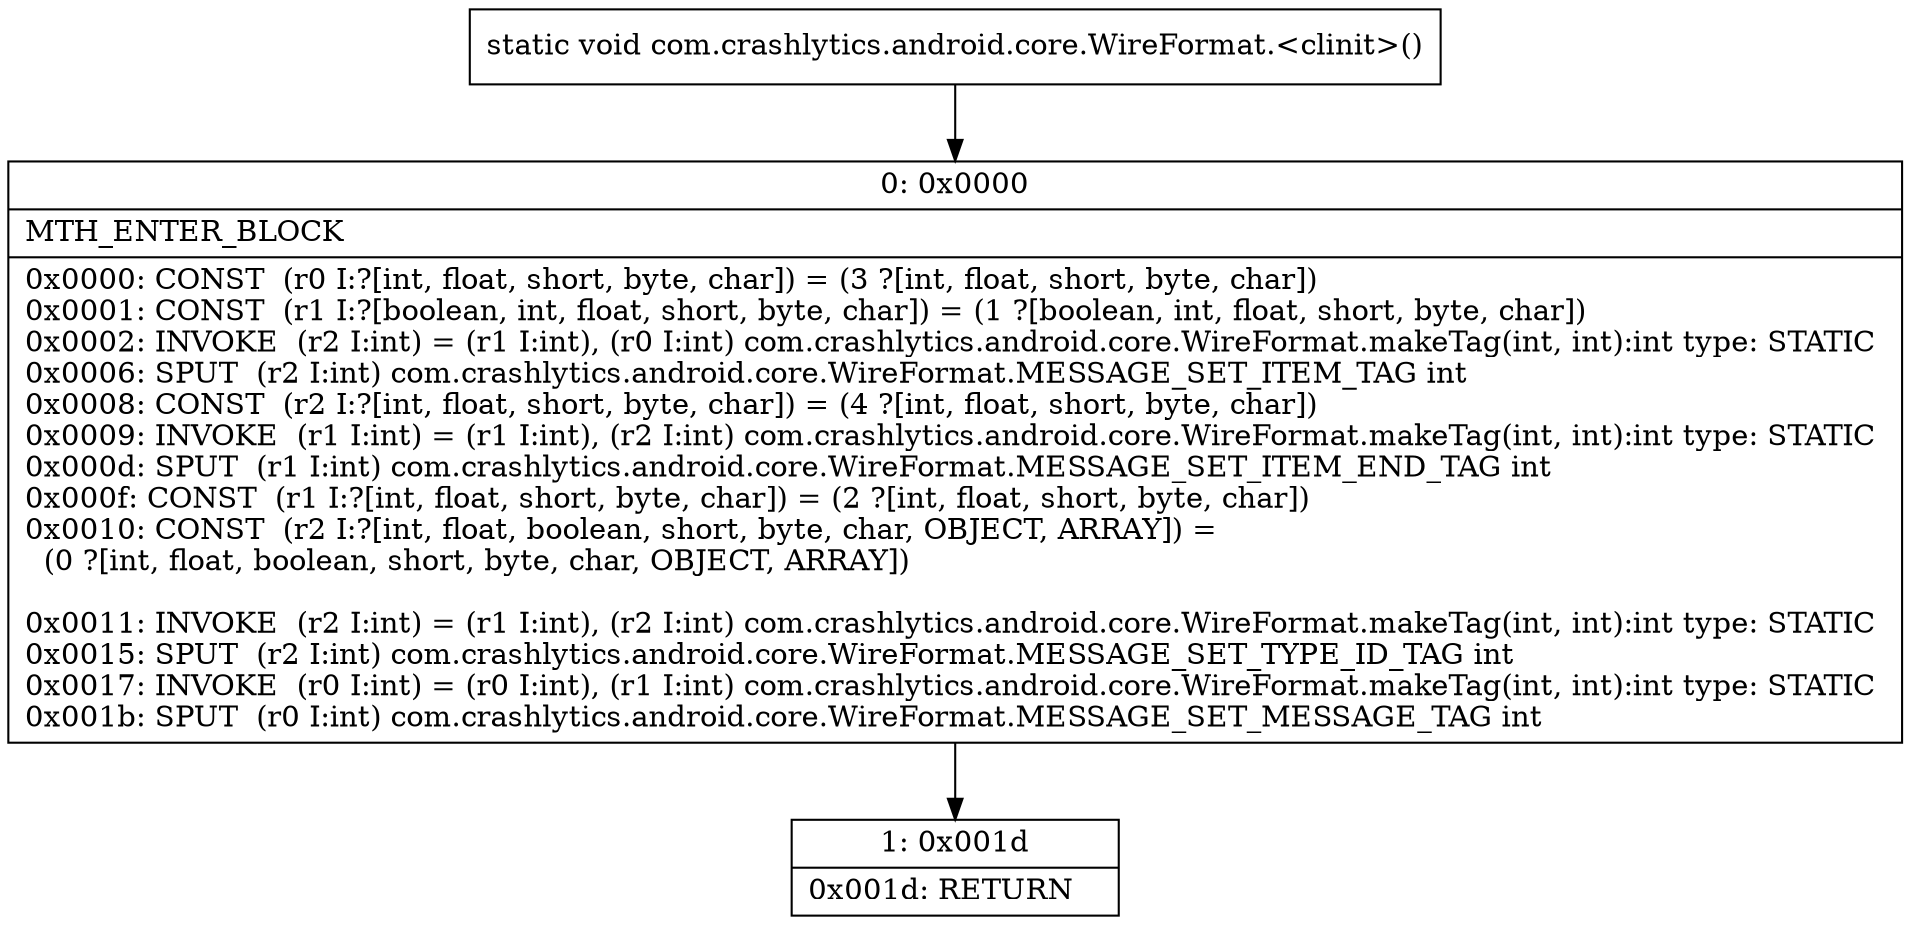 digraph "CFG forcom.crashlytics.android.core.WireFormat.\<clinit\>()V" {
Node_0 [shape=record,label="{0\:\ 0x0000|MTH_ENTER_BLOCK\l|0x0000: CONST  (r0 I:?[int, float, short, byte, char]) = (3 ?[int, float, short, byte, char]) \l0x0001: CONST  (r1 I:?[boolean, int, float, short, byte, char]) = (1 ?[boolean, int, float, short, byte, char]) \l0x0002: INVOKE  (r2 I:int) = (r1 I:int), (r0 I:int) com.crashlytics.android.core.WireFormat.makeTag(int, int):int type: STATIC \l0x0006: SPUT  (r2 I:int) com.crashlytics.android.core.WireFormat.MESSAGE_SET_ITEM_TAG int \l0x0008: CONST  (r2 I:?[int, float, short, byte, char]) = (4 ?[int, float, short, byte, char]) \l0x0009: INVOKE  (r1 I:int) = (r1 I:int), (r2 I:int) com.crashlytics.android.core.WireFormat.makeTag(int, int):int type: STATIC \l0x000d: SPUT  (r1 I:int) com.crashlytics.android.core.WireFormat.MESSAGE_SET_ITEM_END_TAG int \l0x000f: CONST  (r1 I:?[int, float, short, byte, char]) = (2 ?[int, float, short, byte, char]) \l0x0010: CONST  (r2 I:?[int, float, boolean, short, byte, char, OBJECT, ARRAY]) = \l  (0 ?[int, float, boolean, short, byte, char, OBJECT, ARRAY])\l \l0x0011: INVOKE  (r2 I:int) = (r1 I:int), (r2 I:int) com.crashlytics.android.core.WireFormat.makeTag(int, int):int type: STATIC \l0x0015: SPUT  (r2 I:int) com.crashlytics.android.core.WireFormat.MESSAGE_SET_TYPE_ID_TAG int \l0x0017: INVOKE  (r0 I:int) = (r0 I:int), (r1 I:int) com.crashlytics.android.core.WireFormat.makeTag(int, int):int type: STATIC \l0x001b: SPUT  (r0 I:int) com.crashlytics.android.core.WireFormat.MESSAGE_SET_MESSAGE_TAG int \l}"];
Node_1 [shape=record,label="{1\:\ 0x001d|0x001d: RETURN   \l}"];
MethodNode[shape=record,label="{static void com.crashlytics.android.core.WireFormat.\<clinit\>() }"];
MethodNode -> Node_0;
Node_0 -> Node_1;
}

